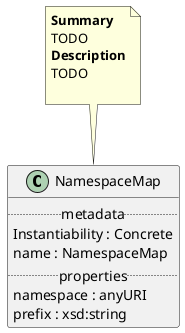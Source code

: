@startuml
class NamespaceMap {
.. metadata ..
    Instantiability : Concrete
    name : NamespaceMap
.. properties ..
    namespace : anyURI
    prefix : xsd:string
}
note top of NamespaceMap
<b>Summary</b>
TODO
<b>Description</b>
TODO

end note
@enduml
